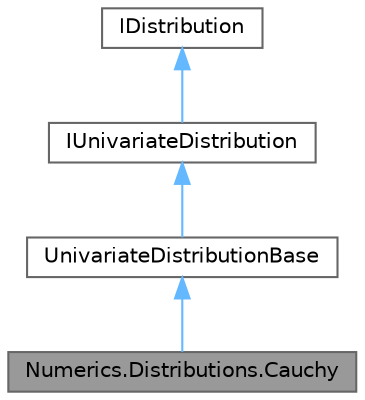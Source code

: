 digraph "Numerics.Distributions.Cauchy"
{
 // LATEX_PDF_SIZE
  bgcolor="transparent";
  edge [fontname=Helvetica,fontsize=10,labelfontname=Helvetica,labelfontsize=10];
  node [fontname=Helvetica,fontsize=10,shape=box,height=0.2,width=0.4];
  Node1 [id="Node000001",label="Numerics.Distributions.Cauchy",height=0.2,width=0.4,color="gray40", fillcolor="grey60", style="filled", fontcolor="black",tooltip="The Cauchy distribution."];
  Node2 -> Node1 [id="edge1_Node000001_Node000002",dir="back",color="steelblue1",style="solid",tooltip=" "];
  Node2 [id="Node000002",label="UnivariateDistributionBase",height=0.2,width=0.4,color="gray40", fillcolor="white", style="filled",URL="$class_numerics_1_1_distributions_1_1_univariate_distribution_base.html",tooltip="Declares common functionality for all univariate distributions."];
  Node3 -> Node2 [id="edge2_Node000002_Node000003",dir="back",color="steelblue1",style="solid",tooltip=" "];
  Node3 [id="Node000003",label="IUnivariateDistribution",height=0.2,width=0.4,color="gray40", fillcolor="white", style="filled",URL="$interface_numerics_1_1_distributions_1_1_i_univariate_distribution.html",tooltip="Interface for Univariate Probability Distributions."];
  Node4 -> Node3 [id="edge3_Node000003_Node000004",dir="back",color="steelblue1",style="solid",tooltip=" "];
  Node4 [id="Node000004",label="IDistribution",height=0.2,width=0.4,color="gray40", fillcolor="white", style="filled",URL="$interface_numerics_1_1_distributions_1_1_i_distribution.html",tooltip="Simple Distribution Interface."];
}
